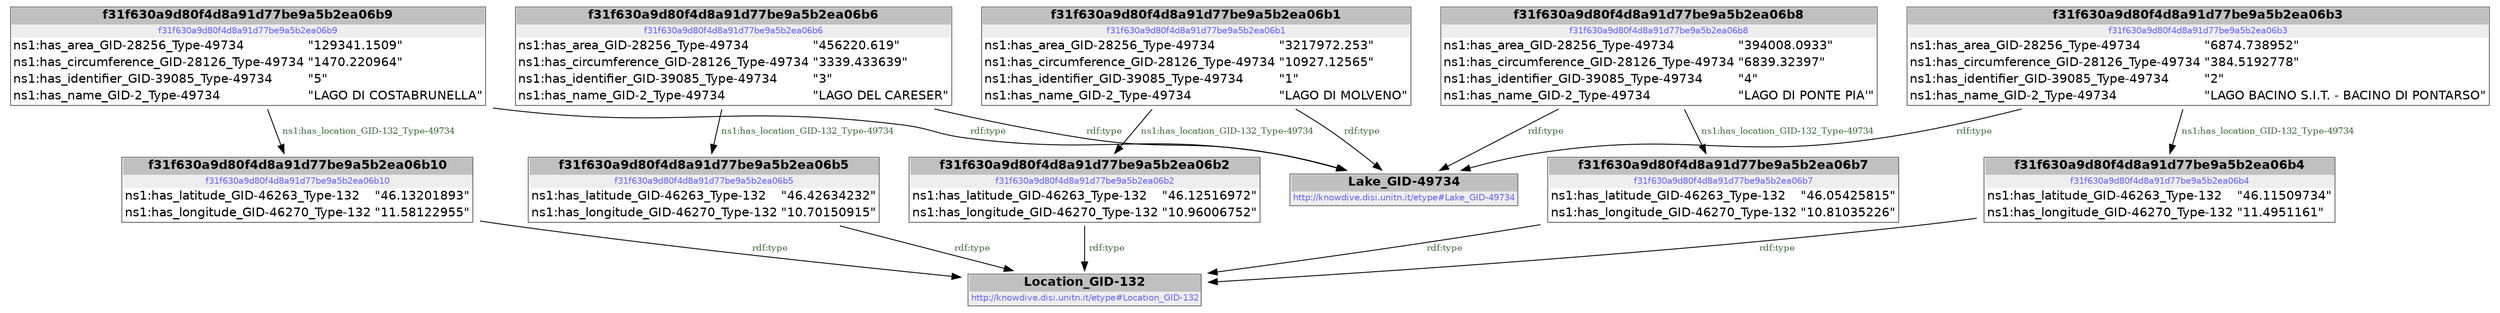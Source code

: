 digraph { 
 node [ fontname="DejaVu Sans" ] ; 
	node0 -> node1 [ color=BLACK, label=< <font point-size='10' color='#336633'>rdf:type</font> > ] ;
	node3 -> node1 [ color=BLACK, label=< <font point-size='10' color='#336633'>rdf:type</font> > ] ;
	node4 -> node5 [ color=BLACK, label=< <font point-size='10' color='#336633'>ns1:has_location_GID-132_Type-49734</font> > ] ;
	node5 -> node6 [ color=BLACK, label=< <font point-size='10' color='#336633'>rdf:type</font> > ] ;
	node7 -> node6 [ color=BLACK, label=< <font point-size='10' color='#336633'>rdf:type</font> > ] ;
	node8 -> node9 [ color=BLACK, label=< <font point-size='10' color='#336633'>ns1:has_location_GID-132_Type-49734</font> > ] ;
	node4 -> node1 [ color=BLACK, label=< <font point-size='10' color='#336633'>rdf:type</font> > ] ;
	node9 -> node6 [ color=BLACK, label=< <font point-size='10' color='#336633'>rdf:type</font> > ] ;
	node10 -> node6 [ color=BLACK, label=< <font point-size='10' color='#336633'>rdf:type</font> > ] ;
	node2 -> node1 [ color=BLACK, label=< <font point-size='10' color='#336633'>rdf:type</font> > ] ;
	node3 -> node10 [ color=BLACK, label=< <font point-size='10' color='#336633'>ns1:has_location_GID-132_Type-49734</font> > ] ;
	node0 -> node11 [ color=BLACK, label=< <font point-size='10' color='#336633'>ns1:has_location_GID-132_Type-49734</font> > ] ;
	node8 -> node1 [ color=BLACK, label=< <font point-size='10' color='#336633'>rdf:type</font> > ] ;
	node2 -> node7 [ color=BLACK, label=< <font point-size='10' color='#336633'>ns1:has_location_GID-132_Type-49734</font> > ] ;
	node11 -> node6 [ color=BLACK, label=< <font point-size='10' color='#336633'>rdf:type</font> > ] ;
# f31f630a9d80f4d8a91d77be9a5b2ea06b1 node0
node0 [ shape=none, color=black label=< <table color='#666666' cellborder='0' cellspacing='0' border='1'><tr><td colspan='2' bgcolor='grey'><B>f31f630a9d80f4d8a91d77be9a5b2ea06b1</B></td></tr><tr><td href='f31f630a9d80f4d8a91d77be9a5b2ea06b1' bgcolor='#eeeeee' colspan='2'><font point-size='10' color='#6666ff'>f31f630a9d80f4d8a91d77be9a5b2ea06b1</font></td></tr><tr><td align='left'>ns1:has_area_GID-28256_Type-49734</td><td align='left'>&quot;3217972.253&quot;</td></tr><tr><td align='left'>ns1:has_circumference_GID-28126_Type-49734</td><td align='left'>&quot;10927.12565&quot;</td></tr><tr><td align='left'>ns1:has_identifier_GID-39085_Type-49734</td><td align='left'>&quot;1&quot;</td></tr><tr><td align='left'>ns1:has_name_GID-2_Type-49734</td><td align='left'>&quot;LAGO DI MOLVENO&quot;</td></tr></table> > ] 
# http://knowdive.disi.unitn.it/etype#Lake_GID-49734 node1
node1 [ shape=none, color=black label=< <table color='#666666' cellborder='0' cellspacing='0' border='1'><tr><td colspan='2' bgcolor='grey'><B>Lake_GID-49734</B></td></tr><tr><td href='http://knowdive.disi.unitn.it/etype#Lake_GID-49734' bgcolor='#eeeeee' colspan='2'><font point-size='10' color='#6666ff'>http://knowdive.disi.unitn.it/etype#Lake_GID-49734</font></td></tr></table> > ] 
# f31f630a9d80f4d8a91d77be9a5b2ea06b8 node2
node2 [ shape=none, color=black label=< <table color='#666666' cellborder='0' cellspacing='0' border='1'><tr><td colspan='2' bgcolor='grey'><B>f31f630a9d80f4d8a91d77be9a5b2ea06b8</B></td></tr><tr><td href='f31f630a9d80f4d8a91d77be9a5b2ea06b8' bgcolor='#eeeeee' colspan='2'><font point-size='10' color='#6666ff'>f31f630a9d80f4d8a91d77be9a5b2ea06b8</font></td></tr><tr><td align='left'>ns1:has_area_GID-28256_Type-49734</td><td align='left'>&quot;394008.0933&quot;</td></tr><tr><td align='left'>ns1:has_circumference_GID-28126_Type-49734</td><td align='left'>&quot;6839.32397&quot;</td></tr><tr><td align='left'>ns1:has_identifier_GID-39085_Type-49734</td><td align='left'>&quot;4&quot;</td></tr><tr><td align='left'>ns1:has_name_GID-2_Type-49734</td><td align='left'>&quot;LAGO DI PONTE PIA&#x27;&quot;</td></tr></table> > ] 
# f31f630a9d80f4d8a91d77be9a5b2ea06b6 node3
node3 [ shape=none, color=black label=< <table color='#666666' cellborder='0' cellspacing='0' border='1'><tr><td colspan='2' bgcolor='grey'><B>f31f630a9d80f4d8a91d77be9a5b2ea06b6</B></td></tr><tr><td href='f31f630a9d80f4d8a91d77be9a5b2ea06b6' bgcolor='#eeeeee' colspan='2'><font point-size='10' color='#6666ff'>f31f630a9d80f4d8a91d77be9a5b2ea06b6</font></td></tr><tr><td align='left'>ns1:has_area_GID-28256_Type-49734</td><td align='left'>&quot;456220.619&quot;</td></tr><tr><td align='left'>ns1:has_circumference_GID-28126_Type-49734</td><td align='left'>&quot;3339.433639&quot;</td></tr><tr><td align='left'>ns1:has_identifier_GID-39085_Type-49734</td><td align='left'>&quot;3&quot;</td></tr><tr><td align='left'>ns1:has_name_GID-2_Type-49734</td><td align='left'>&quot;LAGO DEL CARESER&quot;</td></tr></table> > ] 
# f31f630a9d80f4d8a91d77be9a5b2ea06b9 node4
node4 [ shape=none, color=black label=< <table color='#666666' cellborder='0' cellspacing='0' border='1'><tr><td colspan='2' bgcolor='grey'><B>f31f630a9d80f4d8a91d77be9a5b2ea06b9</B></td></tr><tr><td href='f31f630a9d80f4d8a91d77be9a5b2ea06b9' bgcolor='#eeeeee' colspan='2'><font point-size='10' color='#6666ff'>f31f630a9d80f4d8a91d77be9a5b2ea06b9</font></td></tr><tr><td align='left'>ns1:has_area_GID-28256_Type-49734</td><td align='left'>&quot;129341.1509&quot;</td></tr><tr><td align='left'>ns1:has_circumference_GID-28126_Type-49734</td><td align='left'>&quot;1470.220964&quot;</td></tr><tr><td align='left'>ns1:has_identifier_GID-39085_Type-49734</td><td align='left'>&quot;5&quot;</td></tr><tr><td align='left'>ns1:has_name_GID-2_Type-49734</td><td align='left'>&quot;LAGO DI COSTABRUNELLA&quot;</td></tr></table> > ] 
# f31f630a9d80f4d8a91d77be9a5b2ea06b10 node5
node5 [ shape=none, color=black label=< <table color='#666666' cellborder='0' cellspacing='0' border='1'><tr><td colspan='2' bgcolor='grey'><B>f31f630a9d80f4d8a91d77be9a5b2ea06b10</B></td></tr><tr><td href='f31f630a9d80f4d8a91d77be9a5b2ea06b10' bgcolor='#eeeeee' colspan='2'><font point-size='10' color='#6666ff'>f31f630a9d80f4d8a91d77be9a5b2ea06b10</font></td></tr><tr><td align='left'>ns1:has_latitude_GID-46263_Type-132</td><td align='left'>&quot;46.13201893&quot;</td></tr><tr><td align='left'>ns1:has_longitude_GID-46270_Type-132</td><td align='left'>&quot;11.58122955&quot;</td></tr></table> > ] 
# http://knowdive.disi.unitn.it/etype#Location_GID-132 node6
node6 [ shape=none, color=black label=< <table color='#666666' cellborder='0' cellspacing='0' border='1'><tr><td colspan='2' bgcolor='grey'><B>Location_GID-132</B></td></tr><tr><td href='http://knowdive.disi.unitn.it/etype#Location_GID-132' bgcolor='#eeeeee' colspan='2'><font point-size='10' color='#6666ff'>http://knowdive.disi.unitn.it/etype#Location_GID-132</font></td></tr></table> > ] 
# f31f630a9d80f4d8a91d77be9a5b2ea06b7 node7
node7 [ shape=none, color=black label=< <table color='#666666' cellborder='0' cellspacing='0' border='1'><tr><td colspan='2' bgcolor='grey'><B>f31f630a9d80f4d8a91d77be9a5b2ea06b7</B></td></tr><tr><td href='f31f630a9d80f4d8a91d77be9a5b2ea06b7' bgcolor='#eeeeee' colspan='2'><font point-size='10' color='#6666ff'>f31f630a9d80f4d8a91d77be9a5b2ea06b7</font></td></tr><tr><td align='left'>ns1:has_latitude_GID-46263_Type-132</td><td align='left'>&quot;46.05425815&quot;</td></tr><tr><td align='left'>ns1:has_longitude_GID-46270_Type-132</td><td align='left'>&quot;10.81035226&quot;</td></tr></table> > ] 
# f31f630a9d80f4d8a91d77be9a5b2ea06b3 node8
node8 [ shape=none, color=black label=< <table color='#666666' cellborder='0' cellspacing='0' border='1'><tr><td colspan='2' bgcolor='grey'><B>f31f630a9d80f4d8a91d77be9a5b2ea06b3</B></td></tr><tr><td href='f31f630a9d80f4d8a91d77be9a5b2ea06b3' bgcolor='#eeeeee' colspan='2'><font point-size='10' color='#6666ff'>f31f630a9d80f4d8a91d77be9a5b2ea06b3</font></td></tr><tr><td align='left'>ns1:has_area_GID-28256_Type-49734</td><td align='left'>&quot;6874.738952&quot;</td></tr><tr><td align='left'>ns1:has_circumference_GID-28126_Type-49734</td><td align='left'>&quot;384.5192778&quot;</td></tr><tr><td align='left'>ns1:has_identifier_GID-39085_Type-49734</td><td align='left'>&quot;2&quot;</td></tr><tr><td align='left'>ns1:has_name_GID-2_Type-49734</td><td align='left'>&quot;LAGO BACINO S.I.T. - BACINO DI PONTARSO&quot;</td></tr></table> > ] 
# f31f630a9d80f4d8a91d77be9a5b2ea06b4 node9
node9 [ shape=none, color=black label=< <table color='#666666' cellborder='0' cellspacing='0' border='1'><tr><td colspan='2' bgcolor='grey'><B>f31f630a9d80f4d8a91d77be9a5b2ea06b4</B></td></tr><tr><td href='f31f630a9d80f4d8a91d77be9a5b2ea06b4' bgcolor='#eeeeee' colspan='2'><font point-size='10' color='#6666ff'>f31f630a9d80f4d8a91d77be9a5b2ea06b4</font></td></tr><tr><td align='left'>ns1:has_latitude_GID-46263_Type-132</td><td align='left'>&quot;46.11509734&quot;</td></tr><tr><td align='left'>ns1:has_longitude_GID-46270_Type-132</td><td align='left'>&quot;11.4951161&quot;</td></tr></table> > ] 
# f31f630a9d80f4d8a91d77be9a5b2ea06b5 node10
node10 [ shape=none, color=black label=< <table color='#666666' cellborder='0' cellspacing='0' border='1'><tr><td colspan='2' bgcolor='grey'><B>f31f630a9d80f4d8a91d77be9a5b2ea06b5</B></td></tr><tr><td href='f31f630a9d80f4d8a91d77be9a5b2ea06b5' bgcolor='#eeeeee' colspan='2'><font point-size='10' color='#6666ff'>f31f630a9d80f4d8a91d77be9a5b2ea06b5</font></td></tr><tr><td align='left'>ns1:has_latitude_GID-46263_Type-132</td><td align='left'>&quot;46.42634232&quot;</td></tr><tr><td align='left'>ns1:has_longitude_GID-46270_Type-132</td><td align='left'>&quot;10.70150915&quot;</td></tr></table> > ] 
# f31f630a9d80f4d8a91d77be9a5b2ea06b2 node11
node11 [ shape=none, color=black label=< <table color='#666666' cellborder='0' cellspacing='0' border='1'><tr><td colspan='2' bgcolor='grey'><B>f31f630a9d80f4d8a91d77be9a5b2ea06b2</B></td></tr><tr><td href='f31f630a9d80f4d8a91d77be9a5b2ea06b2' bgcolor='#eeeeee' colspan='2'><font point-size='10' color='#6666ff'>f31f630a9d80f4d8a91d77be9a5b2ea06b2</font></td></tr><tr><td align='left'>ns1:has_latitude_GID-46263_Type-132</td><td align='left'>&quot;46.12516972&quot;</td></tr><tr><td align='left'>ns1:has_longitude_GID-46270_Type-132</td><td align='left'>&quot;10.96006752&quot;</td></tr></table> > ] 
}
